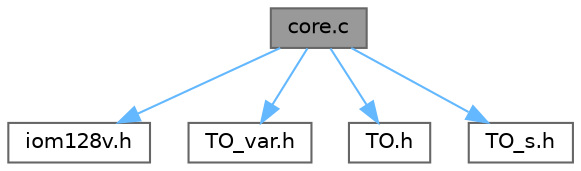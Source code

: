 digraph "core.c"
{
 // LATEX_PDF_SIZE
  bgcolor="transparent";
  edge [fontname=Helvetica,fontsize=10,labelfontname=Helvetica,labelfontsize=10];
  node [fontname=Helvetica,fontsize=10,shape=box,height=0.2,width=0.4];
  Node1 [label="core.c",height=0.2,width=0.4,color="gray40", fillcolor="grey60", style="filled", fontcolor="black",tooltip=" "];
  Node1 -> Node2 [color="steelblue1",style="solid"];
  Node2 [label="iom128v.h",height=0.2,width=0.4,color="grey40", fillcolor="white", style="filled",URL="$iom128v_8h.html",tooltip=" "];
  Node1 -> Node3 [color="steelblue1",style="solid"];
  Node3 [label="TO_var.h",height=0.2,width=0.4,color="grey40", fillcolor="white", style="filled",URL="$_t_o__var_8h.html",tooltip=" "];
  Node1 -> Node4 [color="steelblue1",style="solid"];
  Node4 [label="TO.h",height=0.2,width=0.4,color="grey40", fillcolor="white", style="filled",URL="$_t_o_8h.html",tooltip=" "];
  Node1 -> Node5 [color="steelblue1",style="solid"];
  Node5 [label="TO_s.h",height=0.2,width=0.4,color="grey40", fillcolor="white", style="filled",URL="$_t_o__s_8h.html",tooltip=" "];
}
